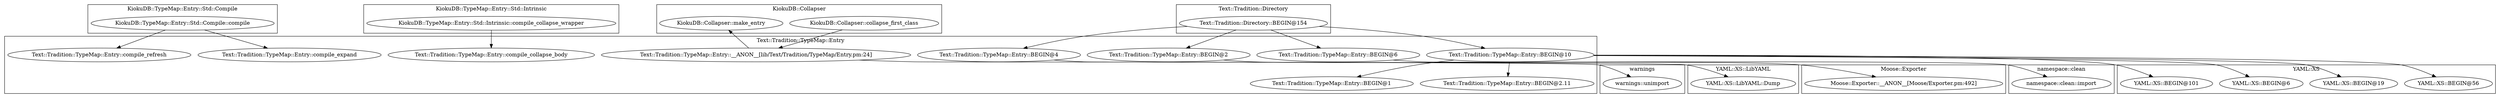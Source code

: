 digraph {
graph [overlap=false]
subgraph cluster_YAML_XS {
	label="YAML::XS";
	"YAML::XS::BEGIN@56";
	"YAML::XS::BEGIN@19";
	"YAML::XS::BEGIN@6";
	"YAML::XS::BEGIN@101";
}
subgraph cluster_namespace_clean {
	label="namespace::clean";
	"namespace::clean::import";
}
subgraph cluster_warnings {
	label="warnings";
	"warnings::unimport";
}
subgraph cluster_KiokuDB_TypeMap_Entry_Std_Compile {
	label="KiokuDB::TypeMap::Entry::Std::Compile";
	"KiokuDB::TypeMap::Entry::Std::Compile::compile";
}
subgraph cluster_KiokuDB_TypeMap_Entry_Std_Intrinsic {
	label="KiokuDB::TypeMap::Entry::Std::Intrinsic";
	"KiokuDB::TypeMap::Entry::Std::Intrinsic::compile_collapse_wrapper";
}
subgraph cluster_YAML_XS_LibYAML {
	label="YAML::XS::LibYAML";
	"YAML::XS::LibYAML::Dump";
}
subgraph cluster_KiokuDB_Collapser {
	label="KiokuDB::Collapser";
	"KiokuDB::Collapser::collapse_first_class";
	"KiokuDB::Collapser::make_entry";
}
subgraph cluster_Text_Tradition_Directory {
	label="Text::Tradition::Directory";
	"Text::Tradition::Directory::BEGIN@154";
}
subgraph cluster_Moose_Exporter {
	label="Moose::Exporter";
	"Moose::Exporter::__ANON__[Moose/Exporter.pm:492]";
}
subgraph cluster_Text_Tradition_TypeMap_Entry {
	label="Text::Tradition::TypeMap::Entry";
	"Text::Tradition::TypeMap::Entry::BEGIN@4";
	"Text::Tradition::TypeMap::Entry::compile_refresh";
	"Text::Tradition::TypeMap::Entry::__ANON__[lib/Text/Tradition/TypeMap/Entry.pm:24]";
	"Text::Tradition::TypeMap::Entry::BEGIN@1";
	"Text::Tradition::TypeMap::Entry::compile_expand";
	"Text::Tradition::TypeMap::Entry::compile_collapse_body";
	"Text::Tradition::TypeMap::Entry::BEGIN@2";
	"Text::Tradition::TypeMap::Entry::BEGIN@2.11";
	"Text::Tradition::TypeMap::Entry::BEGIN@6";
	"Text::Tradition::TypeMap::Entry::BEGIN@10";
}
"Text::Tradition::TypeMap::Entry::__ANON__[lib/Text/Tradition/TypeMap/Entry.pm:24]" -> "KiokuDB::Collapser::make_entry";
"KiokuDB::TypeMap::Entry::Std::Intrinsic::compile_collapse_wrapper" -> "Text::Tradition::TypeMap::Entry::compile_collapse_body";
"Text::Tradition::Directory::BEGIN@154" -> "Text::Tradition::TypeMap::Entry::BEGIN@2";
"Text::Tradition::TypeMap::Entry::BEGIN@6" -> "namespace::clean::import";
"Text::Tradition::TypeMap::Entry::BEGIN@10" -> "YAML::XS::BEGIN@19";
"Text::Tradition::Directory::BEGIN@154" -> "Text::Tradition::TypeMap::Entry::BEGIN@4";
"Text::Tradition::TypeMap::Entry::BEGIN@2" -> "Moose::Exporter::__ANON__[Moose/Exporter.pm:492]";
"KiokuDB::TypeMap::Entry::Std::Compile::compile" -> "Text::Tradition::TypeMap::Entry::compile_refresh";
"KiokuDB::Collapser::collapse_first_class" -> "Text::Tradition::TypeMap::Entry::__ANON__[lib/Text/Tradition/TypeMap/Entry.pm:24]";
"Text::Tradition::TypeMap::Entry::BEGIN@10" -> "YAML::XS::BEGIN@56";
"Text::Tradition::TypeMap::Entry::BEGIN@10" -> "Text::Tradition::TypeMap::Entry::BEGIN@2.11";
"Text::Tradition::TypeMap::Entry::BEGIN@4" -> "warnings::unimport";
"Text::Tradition::Directory::BEGIN@154" -> "Text::Tradition::TypeMap::Entry::BEGIN@10";
"KiokuDB::TypeMap::Entry::Std::Compile::compile" -> "Text::Tradition::TypeMap::Entry::compile_expand";
"Text::Tradition::Directory::BEGIN@154" -> "Text::Tradition::TypeMap::Entry::BEGIN@6";
"Text::Tradition::TypeMap::Entry::BEGIN@10" -> "YAML::XS::BEGIN@101";
"Text::Tradition::TypeMap::Entry::BEGIN@10" -> "YAML::XS::BEGIN@6";
"Text::Tradition::TypeMap::Entry::BEGIN@10" -> "Text::Tradition::TypeMap::Entry::BEGIN@1";
"Text::Tradition::TypeMap::Entry::__ANON__[lib/Text/Tradition/TypeMap/Entry.pm:24]" -> "YAML::XS::LibYAML::Dump";
}
